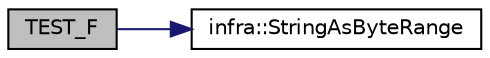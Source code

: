 digraph "TEST_F"
{
 // INTERACTIVE_SVG=YES
  edge [fontname="Helvetica",fontsize="10",labelfontname="Helvetica",labelfontsize="10"];
  node [fontname="Helvetica",fontsize="10",shape=record];
  rankdir="LR";
  Node141 [label="TEST_F",height=0.2,width=0.4,color="black", fillcolor="grey75", style="filled", fontcolor="black"];
  Node141 -> Node142 [color="midnightblue",fontsize="10",style="solid",fontname="Helvetica"];
  Node142 [label="infra::StringAsByteRange",height=0.2,width=0.4,color="black", fillcolor="white", style="filled",URL="$d0/de3/namespaceinfra.html#a0c84a597359489e77f73d6cfd3bc8516"];
}
